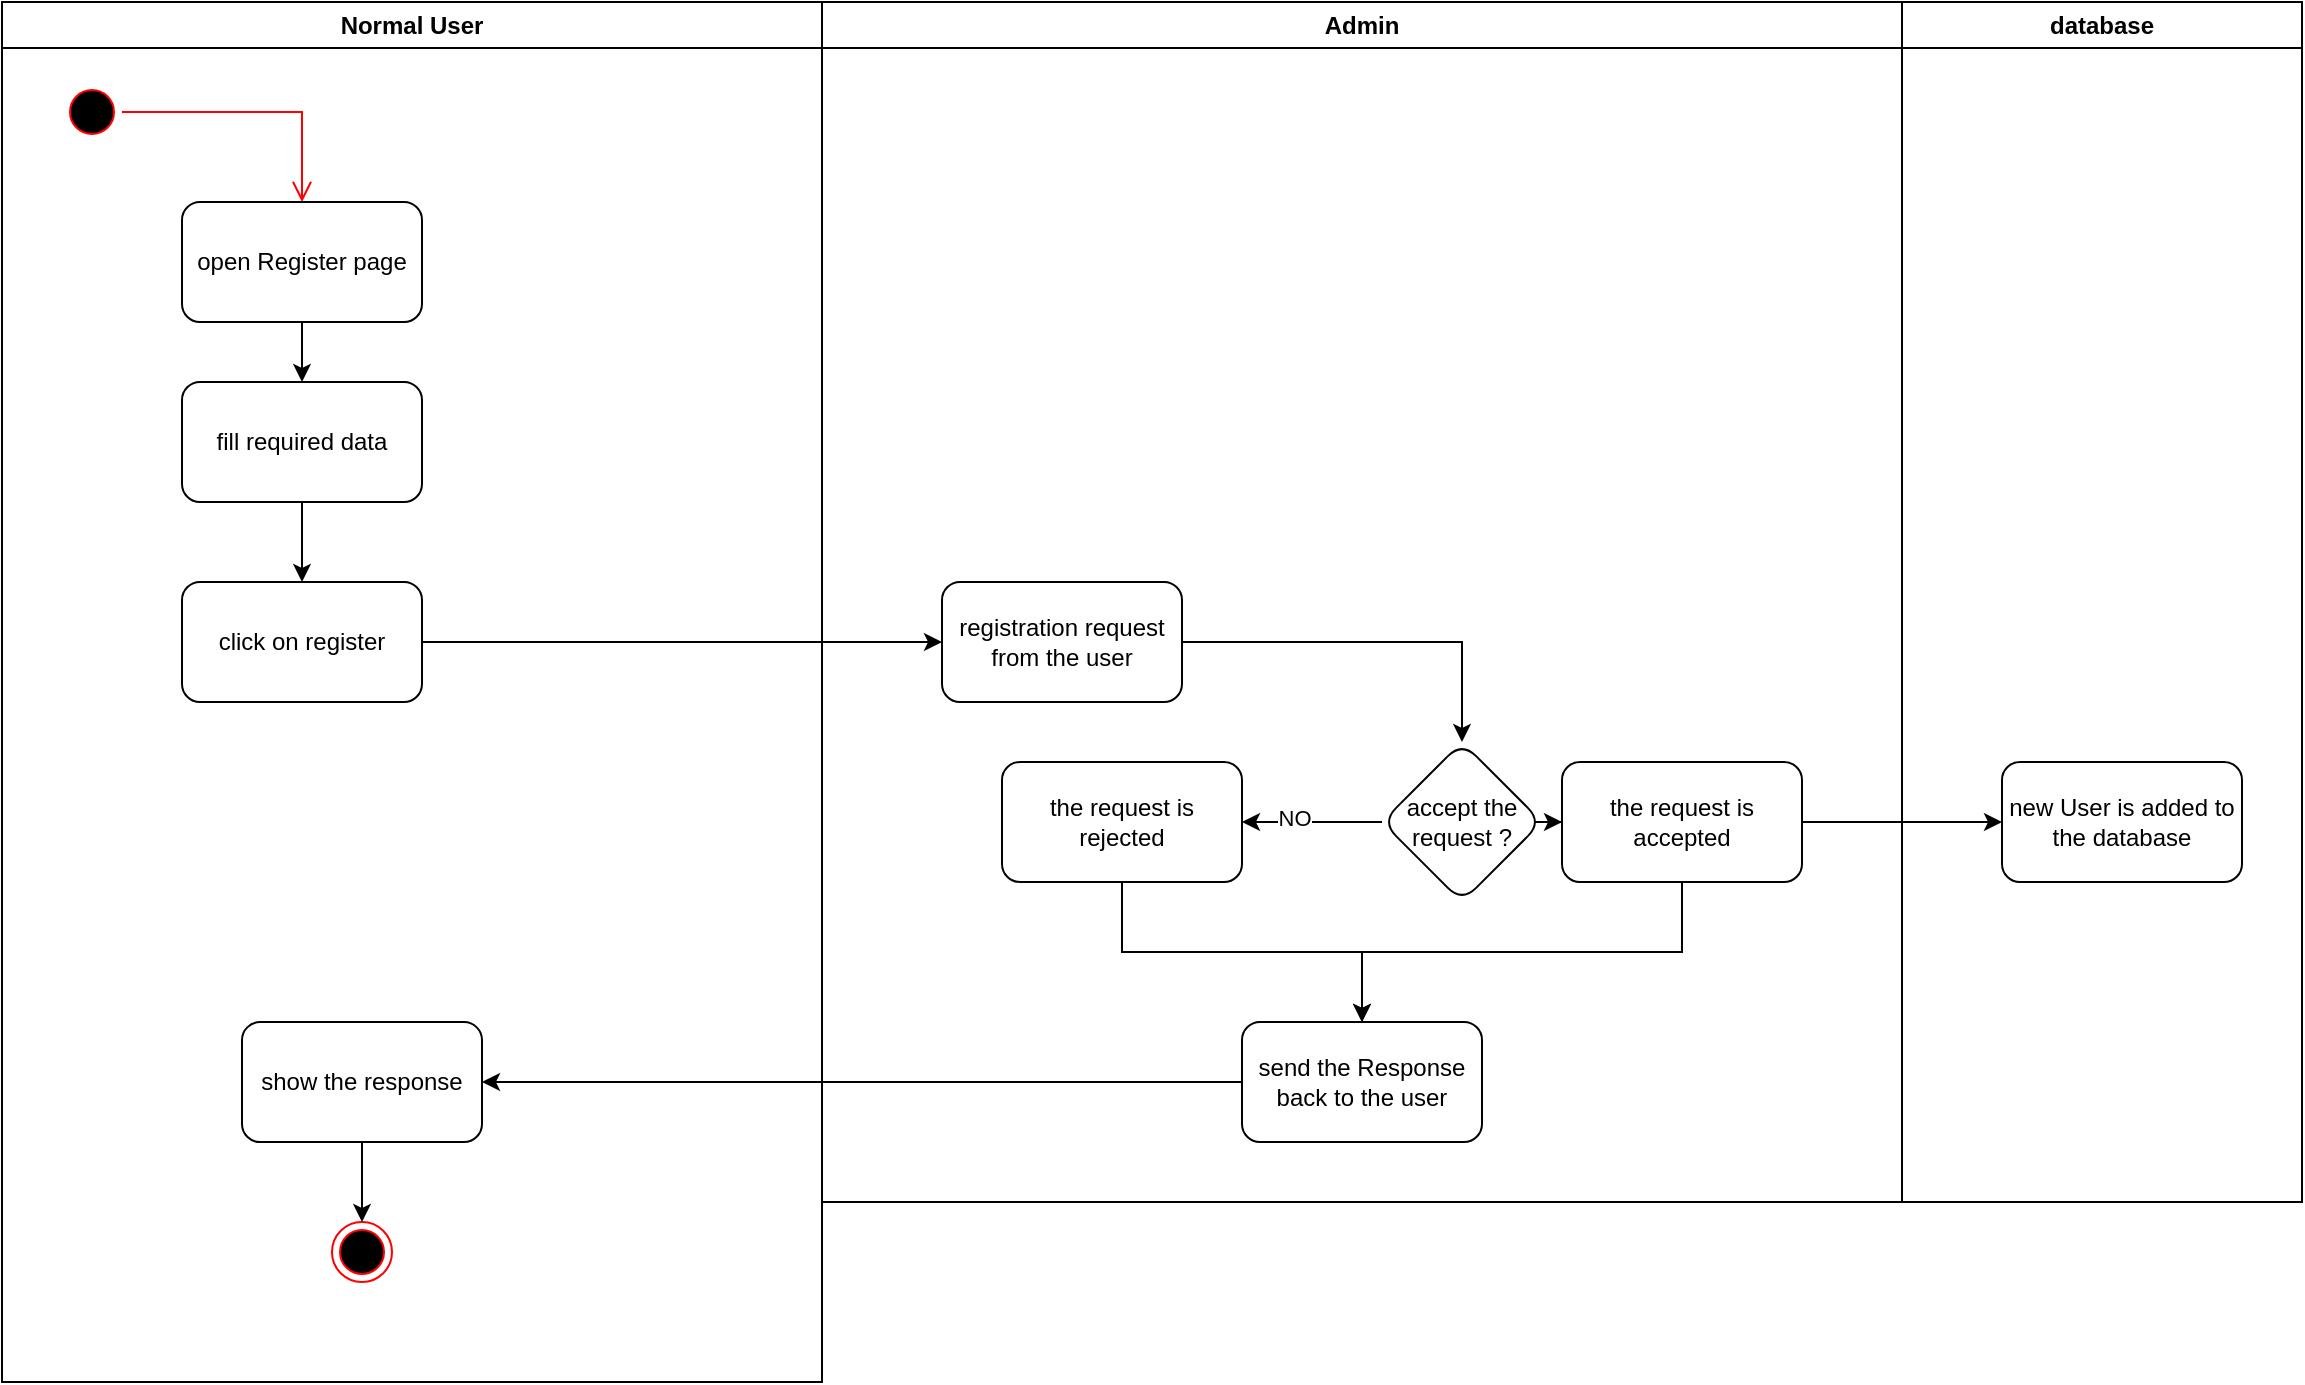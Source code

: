 <mxfile version="21.1.2" type="device">
  <diagram name="Page-1" id="F6AXhcKA4D8mSBJDFfhA">
    <mxGraphModel dx="2069" dy="722" grid="1" gridSize="10" guides="1" tooltips="1" connect="1" arrows="1" fold="1" page="1" pageScale="1" pageWidth="850" pageHeight="1100" math="0" shadow="0">
      <root>
        <mxCell id="0" />
        <mxCell id="1" parent="0" />
        <mxCell id="BxqWUnMzjbiH27ieCFiy-1" value="Normal User" style="swimlane;whiteSpace=wrap;html=1;" parent="1" vertex="1">
          <mxGeometry x="-40" y="40" width="410" height="690" as="geometry" />
        </mxCell>
        <mxCell id="BxqWUnMzjbiH27ieCFiy-4" value="" style="ellipse;html=1;shape=startState;fillColor=#000000;strokeColor=#ff0000;" parent="BxqWUnMzjbiH27ieCFiy-1" vertex="1">
          <mxGeometry x="30" y="40" width="30" height="30" as="geometry" />
        </mxCell>
        <mxCell id="BxqWUnMzjbiH27ieCFiy-5" value="" style="edgeStyle=orthogonalEdgeStyle;html=1;verticalAlign=bottom;endArrow=open;endSize=8;strokeColor=#ff0000;rounded=0;" parent="BxqWUnMzjbiH27ieCFiy-1" source="BxqWUnMzjbiH27ieCFiy-4" target="BxqWUnMzjbiH27ieCFiy-8" edge="1">
          <mxGeometry relative="1" as="geometry">
            <mxPoint x="45" y="130" as="targetPoint" />
          </mxGeometry>
        </mxCell>
        <mxCell id="BxqWUnMzjbiH27ieCFiy-10" value="" style="edgeStyle=orthogonalEdgeStyle;rounded=0;orthogonalLoop=1;jettySize=auto;html=1;" parent="BxqWUnMzjbiH27ieCFiy-1" source="BxqWUnMzjbiH27ieCFiy-8" target="BxqWUnMzjbiH27ieCFiy-9" edge="1">
          <mxGeometry relative="1" as="geometry" />
        </mxCell>
        <mxCell id="BxqWUnMzjbiH27ieCFiy-8" value="open Register page" style="rounded=1;whiteSpace=wrap;html=1;" parent="BxqWUnMzjbiH27ieCFiy-1" vertex="1">
          <mxGeometry x="90" y="100" width="120" height="60" as="geometry" />
        </mxCell>
        <mxCell id="BxqWUnMzjbiH27ieCFiy-12" value="" style="edgeStyle=orthogonalEdgeStyle;rounded=0;orthogonalLoop=1;jettySize=auto;html=1;" parent="BxqWUnMzjbiH27ieCFiy-1" source="BxqWUnMzjbiH27ieCFiy-9" target="BxqWUnMzjbiH27ieCFiy-11" edge="1">
          <mxGeometry relative="1" as="geometry" />
        </mxCell>
        <mxCell id="BxqWUnMzjbiH27ieCFiy-9" value="fill required data" style="rounded=1;whiteSpace=wrap;html=1;" parent="BxqWUnMzjbiH27ieCFiy-1" vertex="1">
          <mxGeometry x="90" y="190" width="120" height="60" as="geometry" />
        </mxCell>
        <mxCell id="BxqWUnMzjbiH27ieCFiy-11" value="click on register" style="rounded=1;whiteSpace=wrap;html=1;" parent="BxqWUnMzjbiH27ieCFiy-1" vertex="1">
          <mxGeometry x="90" y="290" width="120" height="60" as="geometry" />
        </mxCell>
        <mxCell id="BxqWUnMzjbiH27ieCFiy-33" value="" style="ellipse;html=1;shape=endState;fillColor=#000000;strokeColor=#ff0000;" parent="BxqWUnMzjbiH27ieCFiy-1" vertex="1">
          <mxGeometry x="165" y="610" width="30" height="30" as="geometry" />
        </mxCell>
        <mxCell id="BxqWUnMzjbiH27ieCFiy-3" value="Admin" style="swimlane;whiteSpace=wrap;html=1;" parent="1" vertex="1">
          <mxGeometry x="370" y="40" width="540" height="600" as="geometry" />
        </mxCell>
        <mxCell id="BxqWUnMzjbiH27ieCFiy-16" value="" style="edgeStyle=orthogonalEdgeStyle;rounded=0;orthogonalLoop=1;jettySize=auto;html=1;" parent="BxqWUnMzjbiH27ieCFiy-3" source="BxqWUnMzjbiH27ieCFiy-13" target="BxqWUnMzjbiH27ieCFiy-15" edge="1">
          <mxGeometry relative="1" as="geometry" />
        </mxCell>
        <mxCell id="BxqWUnMzjbiH27ieCFiy-13" value="registration request from the user" style="rounded=1;whiteSpace=wrap;html=1;" parent="BxqWUnMzjbiH27ieCFiy-3" vertex="1">
          <mxGeometry x="60" y="290" width="120" height="60" as="geometry" />
        </mxCell>
        <mxCell id="BxqWUnMzjbiH27ieCFiy-21" value="" style="edgeStyle=orthogonalEdgeStyle;rounded=0;orthogonalLoop=1;jettySize=auto;html=1;" parent="BxqWUnMzjbiH27ieCFiy-3" source="BxqWUnMzjbiH27ieCFiy-15" target="BxqWUnMzjbiH27ieCFiy-20" edge="1">
          <mxGeometry relative="1" as="geometry" />
        </mxCell>
        <mxCell id="BxqWUnMzjbiH27ieCFiy-22" value="NO" style="edgeLabel;html=1;align=center;verticalAlign=middle;resizable=0;points=[];" parent="BxqWUnMzjbiH27ieCFiy-21" vertex="1" connectable="0">
          <mxGeometry x="0.258" y="-2" relative="1" as="geometry">
            <mxPoint as="offset" />
          </mxGeometry>
        </mxCell>
        <mxCell id="BxqWUnMzjbiH27ieCFiy-25" value="" style="edgeStyle=orthogonalEdgeStyle;rounded=0;orthogonalLoop=1;jettySize=auto;html=1;" parent="BxqWUnMzjbiH27ieCFiy-3" source="BxqWUnMzjbiH27ieCFiy-15" target="BxqWUnMzjbiH27ieCFiy-24" edge="1">
          <mxGeometry relative="1" as="geometry">
            <mxPoint x="400" y="400" as="sourcePoint" />
          </mxGeometry>
        </mxCell>
        <mxCell id="BxqWUnMzjbiH27ieCFiy-15" value="accept the request ?" style="rhombus;whiteSpace=wrap;html=1;rounded=1;" parent="BxqWUnMzjbiH27ieCFiy-3" vertex="1">
          <mxGeometry x="280" y="370" width="80" height="80" as="geometry" />
        </mxCell>
        <mxCell id="BxqWUnMzjbiH27ieCFiy-27" value="" style="edgeStyle=orthogonalEdgeStyle;rounded=0;orthogonalLoop=1;jettySize=auto;html=1;" parent="BxqWUnMzjbiH27ieCFiy-3" source="BxqWUnMzjbiH27ieCFiy-20" target="BxqWUnMzjbiH27ieCFiy-26" edge="1">
          <mxGeometry relative="1" as="geometry" />
        </mxCell>
        <mxCell id="BxqWUnMzjbiH27ieCFiy-20" value="the request is rejected" style="whiteSpace=wrap;html=1;rounded=1;" parent="BxqWUnMzjbiH27ieCFiy-3" vertex="1">
          <mxGeometry x="90" y="380" width="120" height="60" as="geometry" />
        </mxCell>
        <mxCell id="BxqWUnMzjbiH27ieCFiy-28" style="edgeStyle=orthogonalEdgeStyle;rounded=0;orthogonalLoop=1;jettySize=auto;html=1;exitX=0.5;exitY=1;exitDx=0;exitDy=0;" parent="BxqWUnMzjbiH27ieCFiy-3" source="BxqWUnMzjbiH27ieCFiy-24" target="BxqWUnMzjbiH27ieCFiy-26" edge="1">
          <mxGeometry relative="1" as="geometry" />
        </mxCell>
        <mxCell id="BxqWUnMzjbiH27ieCFiy-24" value="the request is accepted" style="whiteSpace=wrap;html=1;rounded=1;" parent="BxqWUnMzjbiH27ieCFiy-3" vertex="1">
          <mxGeometry x="370" y="380" width="120" height="60" as="geometry" />
        </mxCell>
        <mxCell id="BxqWUnMzjbiH27ieCFiy-26" value="send the Response back to the user" style="whiteSpace=wrap;html=1;rounded=1;" parent="BxqWUnMzjbiH27ieCFiy-3" vertex="1">
          <mxGeometry x="210" y="510" width="120" height="60" as="geometry" />
        </mxCell>
        <mxCell id="BxqWUnMzjbiH27ieCFiy-14" value="" style="edgeStyle=orthogonalEdgeStyle;rounded=0;orthogonalLoop=1;jettySize=auto;html=1;" parent="1" source="BxqWUnMzjbiH27ieCFiy-11" target="BxqWUnMzjbiH27ieCFiy-13" edge="1">
          <mxGeometry relative="1" as="geometry" />
        </mxCell>
        <mxCell id="BxqWUnMzjbiH27ieCFiy-23" value="database" style="swimlane;whiteSpace=wrap;html=1;" parent="1" vertex="1">
          <mxGeometry x="910" y="40" width="200" height="600" as="geometry" />
        </mxCell>
        <mxCell id="BxqWUnMzjbiH27ieCFiy-17" value="new User is added to the database" style="whiteSpace=wrap;html=1;rounded=1;" parent="BxqWUnMzjbiH27ieCFiy-23" vertex="1">
          <mxGeometry x="50" y="380" width="120" height="60" as="geometry" />
        </mxCell>
        <mxCell id="BxqWUnMzjbiH27ieCFiy-18" value="" style="edgeStyle=orthogonalEdgeStyle;rounded=0;orthogonalLoop=1;jettySize=auto;html=1;exitX=1;exitY=0.5;exitDx=0;exitDy=0;" parent="1" source="BxqWUnMzjbiH27ieCFiy-24" target="BxqWUnMzjbiH27ieCFiy-17" edge="1">
          <mxGeometry relative="1" as="geometry" />
        </mxCell>
        <mxCell id="BxqWUnMzjbiH27ieCFiy-31" style="edgeStyle=orthogonalEdgeStyle;rounded=0;orthogonalLoop=1;jettySize=auto;html=1;exitX=0;exitY=0.5;exitDx=0;exitDy=0;" parent="1" source="BxqWUnMzjbiH27ieCFiy-26" target="BxqWUnMzjbiH27ieCFiy-32" edge="1">
          <mxGeometry relative="1" as="geometry">
            <mxPoint x="140" y="580.048" as="targetPoint" />
          </mxGeometry>
        </mxCell>
        <mxCell id="BxqWUnMzjbiH27ieCFiy-34" style="edgeStyle=orthogonalEdgeStyle;rounded=0;orthogonalLoop=1;jettySize=auto;html=1;exitX=0.5;exitY=1;exitDx=0;exitDy=0;" parent="1" source="BxqWUnMzjbiH27ieCFiy-32" target="BxqWUnMzjbiH27ieCFiy-33" edge="1">
          <mxGeometry relative="1" as="geometry" />
        </mxCell>
        <mxCell id="BxqWUnMzjbiH27ieCFiy-32" value="show the response" style="rounded=1;whiteSpace=wrap;html=1;" parent="1" vertex="1">
          <mxGeometry x="80" y="550.048" width="120" height="60" as="geometry" />
        </mxCell>
      </root>
    </mxGraphModel>
  </diagram>
</mxfile>
